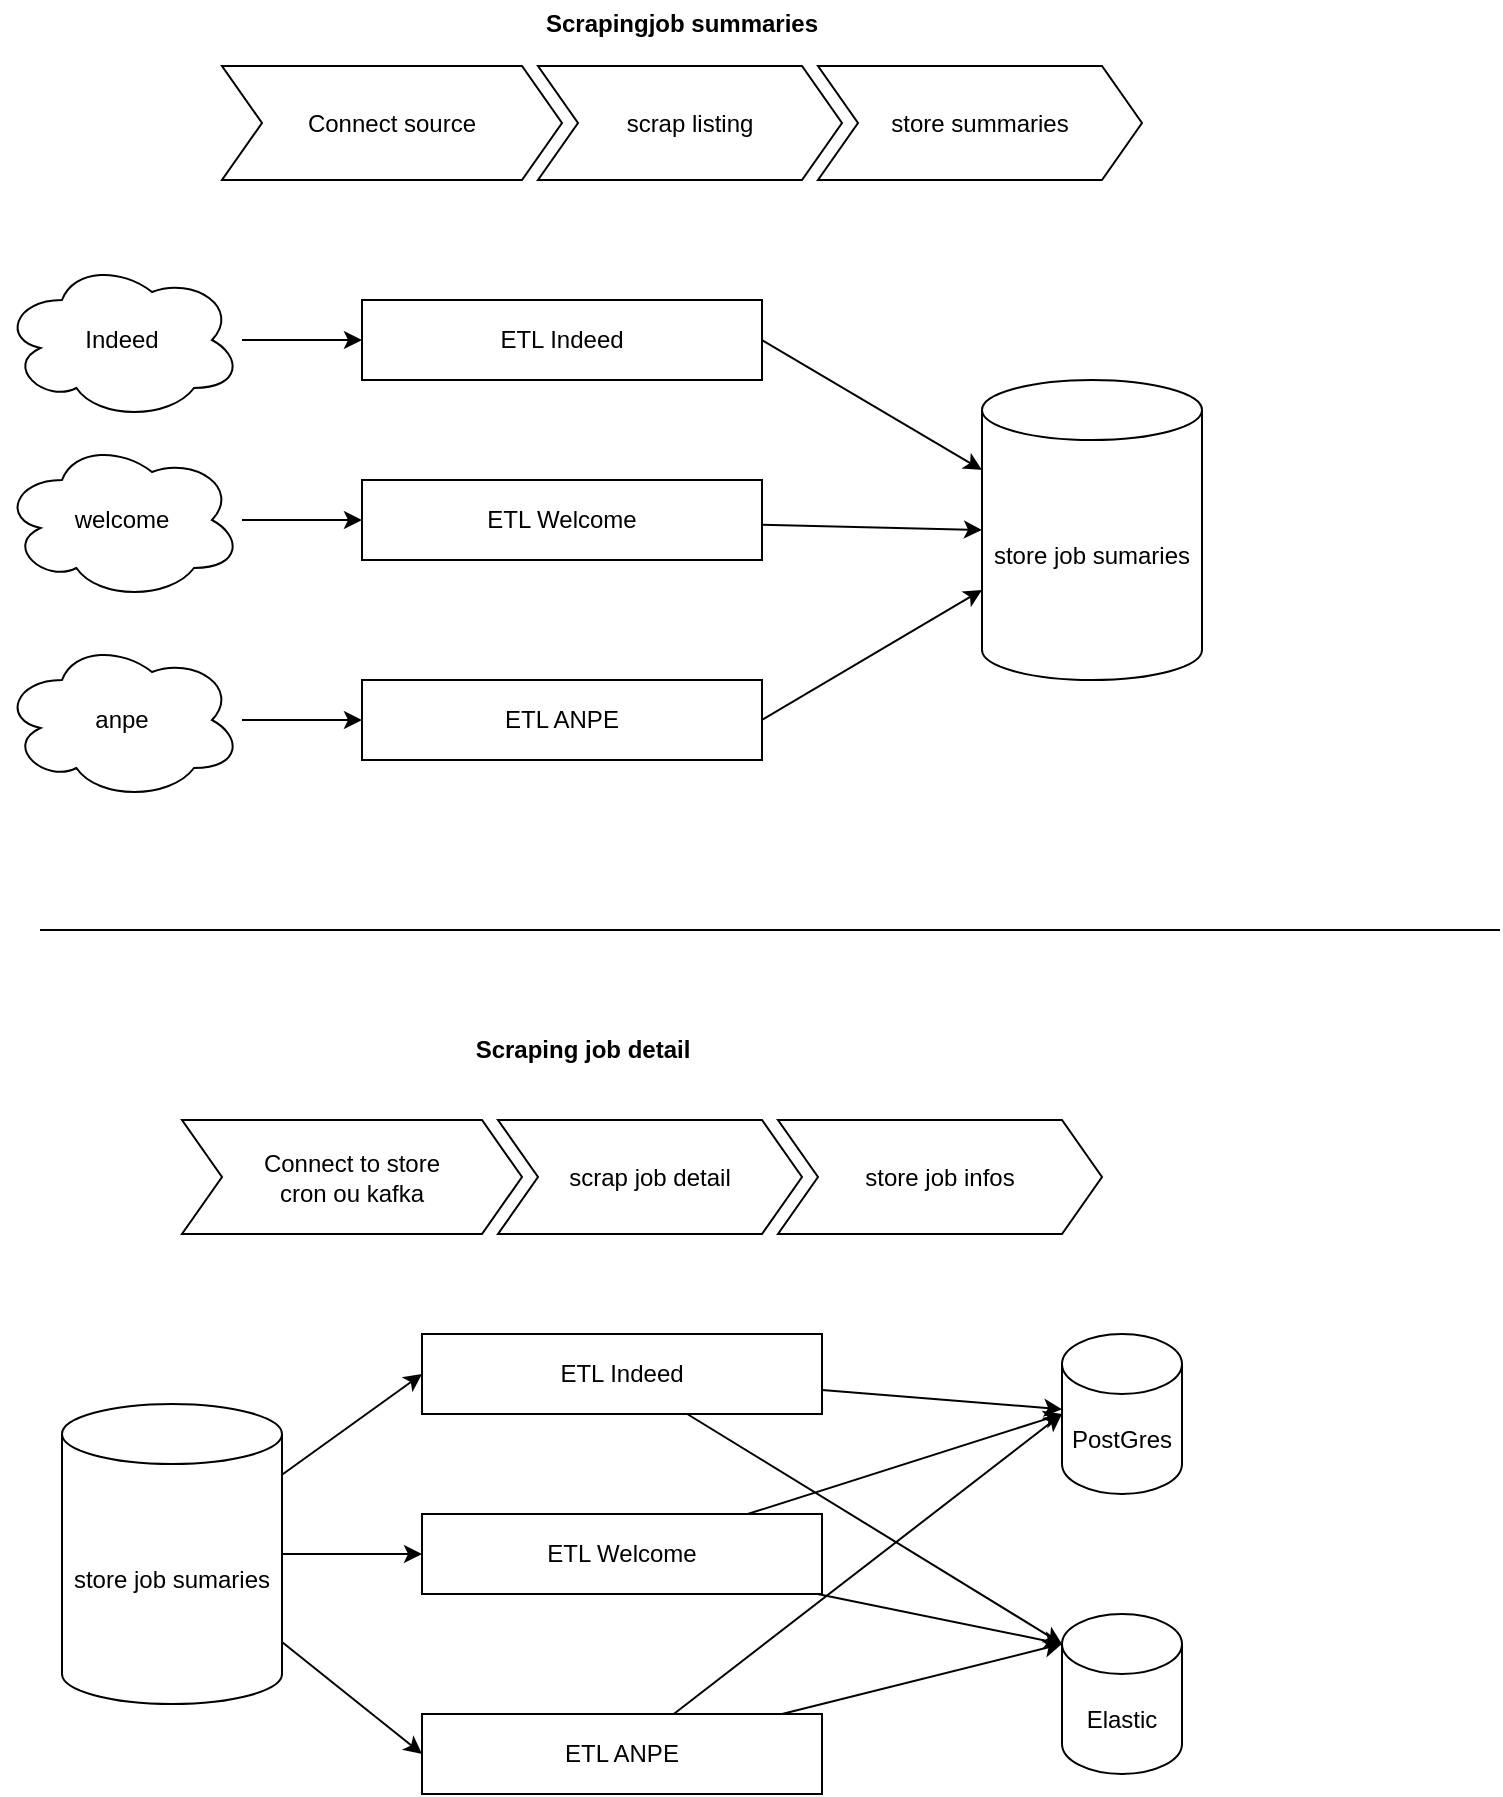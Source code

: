 <mxfile>
    <diagram id="1J889JMr4vJsDSJf-Om7" name="classique">
        <mxGraphModel dx="956" dy="537" grid="1" gridSize="10" guides="1" tooltips="1" connect="1" arrows="1" fold="1" page="1" pageScale="1" pageWidth="827" pageHeight="1169" math="0" shadow="0">
            <root>
                <mxCell id="0"/>
                <mxCell id="1" parent="0"/>
                <mxCell id="57" style="edgeStyle=none;html=1;" parent="1" source="4" target="2" edge="1">
                    <mxGeometry relative="1" as="geometry"/>
                </mxCell>
                <mxCell id="4" value="Indeed" style="ellipse;shape=cloud;whiteSpace=wrap;html=1;" parent="1" vertex="1">
                    <mxGeometry x="30" y="150" width="120" height="80" as="geometry"/>
                </mxCell>
                <mxCell id="58" style="edgeStyle=none;html=1;" parent="1" source="5" target="7" edge="1">
                    <mxGeometry relative="1" as="geometry"/>
                </mxCell>
                <mxCell id="5" value="welcome" style="ellipse;shape=cloud;whiteSpace=wrap;html=1;" parent="1" vertex="1">
                    <mxGeometry x="30" y="240" width="120" height="80" as="geometry"/>
                </mxCell>
                <mxCell id="59" style="edgeStyle=none;html=1;" parent="1" source="6" target="8" edge="1">
                    <mxGeometry relative="1" as="geometry"/>
                </mxCell>
                <mxCell id="6" value="anpe" style="ellipse;shape=cloud;whiteSpace=wrap;html=1;" parent="1" vertex="1">
                    <mxGeometry x="30" y="340" width="120" height="80" as="geometry"/>
                </mxCell>
                <mxCell id="17" style="edgeStyle=none;html=1;entryX=0;entryY=0.5;entryDx=0;entryDy=0;entryPerimeter=0;" parent="1" source="7" target="12" edge="1">
                    <mxGeometry relative="1" as="geometry"/>
                </mxCell>
                <mxCell id="7" value="ETL Welcome" style="rounded=0;whiteSpace=wrap;html=1;" parent="1" vertex="1">
                    <mxGeometry x="210" y="260" width="200" height="40" as="geometry"/>
                </mxCell>
                <mxCell id="20" style="edgeStyle=none;html=1;entryX=0;entryY=0;entryDx=0;entryDy=105;entryPerimeter=0;exitX=1;exitY=0.5;exitDx=0;exitDy=0;" parent="1" source="8" target="12" edge="1">
                    <mxGeometry relative="1" as="geometry"/>
                </mxCell>
                <mxCell id="8" value="ETL ANPE" style="rounded=0;whiteSpace=wrap;html=1;" parent="1" vertex="1">
                    <mxGeometry x="210" y="360" width="200" height="40" as="geometry"/>
                </mxCell>
                <mxCell id="16" style="edgeStyle=none;html=1;exitX=1;exitY=0.5;exitDx=0;exitDy=0;entryX=0;entryY=0;entryDx=0;entryDy=45;entryPerimeter=0;" parent="1" source="2" target="12" edge="1">
                    <mxGeometry relative="1" as="geometry"/>
                </mxCell>
                <mxCell id="2" value="ETL Indeed" style="rounded=0;whiteSpace=wrap;html=1;" parent="1" vertex="1">
                    <mxGeometry x="210" y="170" width="200" height="40" as="geometry"/>
                </mxCell>
                <mxCell id="12" value="store job sumaries" style="shape=cylinder3;whiteSpace=wrap;html=1;boundedLbl=1;backgroundOutline=1;size=15;" parent="1" vertex="1">
                    <mxGeometry x="520" y="210" width="110" height="150" as="geometry"/>
                </mxCell>
                <mxCell id="53" value="Scrapingjob summaries" style="swimlane;childLayout=stackLayout;horizontal=1;fillColor=none;horizontalStack=1;resizeParent=1;resizeParentMax=0;resizeLast=0;collapsible=0;strokeColor=none;stackBorder=10;stackSpacing=-12;resizable=1;align=center;points=[];whiteSpace=wrap;html=1;startSize=23;" parent="1" vertex="1">
                    <mxGeometry x="130" y="20" width="480" height="100" as="geometry"/>
                </mxCell>
                <mxCell id="54" value="Connect source" style="shape=step;perimeter=stepPerimeter;fixedSize=1;points=[];whiteSpace=wrap;html=1;" parent="53" vertex="1">
                    <mxGeometry x="10" y="33" width="170" height="57" as="geometry"/>
                </mxCell>
                <mxCell id="55" value="scrap listing" style="shape=step;perimeter=stepPerimeter;fixedSize=1;points=[];whiteSpace=wrap;html=1;" parent="53" vertex="1">
                    <mxGeometry x="168" y="33" width="152" height="57" as="geometry"/>
                </mxCell>
                <mxCell id="56" value="store summaries" style="shape=step;perimeter=stepPerimeter;fixedSize=1;points=[];whiteSpace=wrap;html=1;" parent="53" vertex="1">
                    <mxGeometry x="308" y="33" width="162" height="57" as="geometry"/>
                </mxCell>
                <mxCell id="66" style="edgeStyle=none;html=1;entryX=0;entryY=0.5;entryDx=0;entryDy=0;entryPerimeter=0;" parent="1" source="68" target="75" edge="1">
                    <mxGeometry relative="1" as="geometry"/>
                </mxCell>
                <mxCell id="67" style="edgeStyle=none;html=1;entryX=0;entryY=0;entryDx=0;entryDy=15;entryPerimeter=0;" parent="1" source="68" target="76" edge="1">
                    <mxGeometry relative="1" as="geometry"/>
                </mxCell>
                <mxCell id="68" value="ETL Welcome" style="rounded=0;whiteSpace=wrap;html=1;" parent="1" vertex="1">
                    <mxGeometry x="240" y="777" width="200" height="40" as="geometry"/>
                </mxCell>
                <mxCell id="69" style="edgeStyle=none;html=1;entryX=0;entryY=0;entryDx=0;entryDy=15;entryPerimeter=0;" parent="1" source="71" target="76" edge="1">
                    <mxGeometry relative="1" as="geometry"/>
                </mxCell>
                <mxCell id="70" style="edgeStyle=none;html=1;entryX=0;entryY=0.5;entryDx=0;entryDy=0;entryPerimeter=0;" parent="1" source="71" target="75" edge="1">
                    <mxGeometry relative="1" as="geometry"/>
                </mxCell>
                <mxCell id="71" value="ETL ANPE" style="rounded=0;whiteSpace=wrap;html=1;" parent="1" vertex="1">
                    <mxGeometry x="240" y="877" width="200" height="40" as="geometry"/>
                </mxCell>
                <mxCell id="72" style="edgeStyle=none;html=1;entryX=0;entryY=0;entryDx=0;entryDy=15;entryPerimeter=0;" parent="1" source="74" target="76" edge="1">
                    <mxGeometry relative="1" as="geometry"/>
                </mxCell>
                <mxCell id="73" style="edgeStyle=none;html=1;" parent="1" source="74" target="75" edge="1">
                    <mxGeometry relative="1" as="geometry"/>
                </mxCell>
                <mxCell id="74" value="ETL Indeed" style="rounded=0;whiteSpace=wrap;html=1;" parent="1" vertex="1">
                    <mxGeometry x="240" y="687" width="200" height="40" as="geometry"/>
                </mxCell>
                <mxCell id="75" value="PostGres" style="shape=cylinder3;whiteSpace=wrap;html=1;boundedLbl=1;backgroundOutline=1;size=15;" parent="1" vertex="1">
                    <mxGeometry x="560" y="687" width="60" height="80" as="geometry"/>
                </mxCell>
                <mxCell id="76" value="Elastic" style="shape=cylinder3;whiteSpace=wrap;html=1;boundedLbl=1;backgroundOutline=1;size=15;" parent="1" vertex="1">
                    <mxGeometry x="560" y="827" width="60" height="80" as="geometry"/>
                </mxCell>
                <mxCell id="77" value="Connect to store&lt;br&gt;cron ou kafka" style="shape=step;perimeter=stepPerimeter;fixedSize=1;points=[];whiteSpace=wrap;html=1;" parent="1" vertex="1">
                    <mxGeometry x="120" y="580" width="170" height="57" as="geometry"/>
                </mxCell>
                <mxCell id="78" value="scrap job detail" style="shape=step;perimeter=stepPerimeter;fixedSize=1;points=[];whiteSpace=wrap;html=1;" parent="1" vertex="1">
                    <mxGeometry x="278" y="580" width="152" height="57" as="geometry"/>
                </mxCell>
                <mxCell id="79" value="store job infos" style="shape=step;perimeter=stepPerimeter;fixedSize=1;points=[];whiteSpace=wrap;html=1;" parent="1" vertex="1">
                    <mxGeometry x="418" y="580" width="162" height="57" as="geometry"/>
                </mxCell>
                <mxCell id="82" style="edgeStyle=none;html=1;entryX=0;entryY=0.5;entryDx=0;entryDy=0;" parent="1" source="81" target="74" edge="1">
                    <mxGeometry relative="1" as="geometry"/>
                </mxCell>
                <mxCell id="84" style="edgeStyle=none;html=1;entryX=0;entryY=0.5;entryDx=0;entryDy=0;" parent="1" source="81" target="68" edge="1">
                    <mxGeometry relative="1" as="geometry"/>
                </mxCell>
                <mxCell id="85" style="edgeStyle=none;html=1;entryX=0;entryY=0.5;entryDx=0;entryDy=0;" parent="1" source="81" target="71" edge="1">
                    <mxGeometry relative="1" as="geometry"/>
                </mxCell>
                <mxCell id="81" value="store job sumaries" style="shape=cylinder3;whiteSpace=wrap;html=1;boundedLbl=1;backgroundOutline=1;size=15;" parent="1" vertex="1">
                    <mxGeometry x="60" y="722" width="110" height="150" as="geometry"/>
                </mxCell>
                <mxCell id="86" value="&lt;span style=&quot;font-weight: 700;&quot;&gt;Scraping job detail&lt;/span&gt;" style="text;html=1;align=center;verticalAlign=middle;resizable=0;points=[];autosize=1;strokeColor=none;fillColor=none;" parent="1" vertex="1">
                    <mxGeometry x="255" y="530" width="130" height="30" as="geometry"/>
                </mxCell>
                <mxCell id="87" value="" style="line;strokeWidth=1;html=1;" parent="1" vertex="1">
                    <mxGeometry x="49" y="480" width="730" height="10" as="geometry"/>
                </mxCell>
            </root>
        </mxGraphModel>
    </diagram>
    <diagram id="MHkIqEYAGEvzcYItXcqs" name="kafka sumaries">
        <mxGraphModel dx="1386" dy="779" grid="0" gridSize="10" guides="1" tooltips="1" connect="1" arrows="1" fold="1" page="1" pageScale="1" pageWidth="1169" pageHeight="827" math="0" shadow="0">
            <root>
                <mxCell id="0"/>
                <mxCell id="1" parent="0"/>
                <mxCell id="ITjffb_aSadeSVaNESgX-32" value="controleur" style="shape=umlLifeline;perimeter=lifelinePerimeter;whiteSpace=wrap;html=1;container=1;collapsible=0;recursiveResize=0;outlineConnect=0;strokeWidth=1;" parent="1" vertex="1">
                    <mxGeometry x="40" y="885" width="100" height="180" as="geometry"/>
                </mxCell>
                <mxCell id="ITjffb_aSadeSVaNESgX-52" value="send API&amp;nbsp;settings" style="html=1;verticalAlign=bottom;endArrow=block;" parent="ITjffb_aSadeSVaNESgX-32" target="ITjffb_aSadeSVaNESgX-45" edge="1">
                    <mxGeometry width="80" relative="1" as="geometry">
                        <mxPoint x="50" y="140" as="sourcePoint"/>
                        <mxPoint x="130" y="140" as="targetPoint"/>
                    </mxGeometry>
                </mxCell>
                <mxCell id="ITjffb_aSadeSVaNESgX-33" value="store source&lt;br&gt;definition" style="shape=umlLifeline;perimeter=lifelinePerimeter;whiteSpace=wrap;html=1;container=1;collapsible=0;recursiveResize=0;outlineConnect=0;lifelineDashed=0;strokeWidth=1;" parent="1" vertex="1">
                    <mxGeometry x="190" y="885" width="100" height="120" as="geometry"/>
                </mxCell>
                <mxCell id="ITjffb_aSadeSVaNESgX-40" value="" style="html=1;points=[];perimeter=orthogonalPerimeter;strokeWidth=1;" parent="ITjffb_aSadeSVaNESgX-33" vertex="1">
                    <mxGeometry x="45" y="67" width="10" height="43" as="geometry"/>
                </mxCell>
                <mxCell id="ITjffb_aSadeSVaNESgX-35" value="Source" style="shape=umlLifeline;perimeter=lifelinePerimeter;whiteSpace=wrap;html=1;container=1;collapsible=0;recursiveResize=0;outlineConnect=0;lifelineDashed=0;strokeWidth=1;" parent="1" vertex="1">
                    <mxGeometry x="730" y="885" width="100" height="450" as="geometry"/>
                </mxCell>
                <mxCell id="ITjffb_aSadeSVaNESgX-55" value="" style="html=1;points=[];perimeter=orthogonalPerimeter;dashed=1;strokeWidth=1;" parent="ITjffb_aSadeSVaNESgX-35" vertex="1">
                    <mxGeometry x="45" y="240" width="10" height="40" as="geometry"/>
                </mxCell>
                <mxCell id="ITjffb_aSadeSVaNESgX-58" value="" style="html=1;points=[];perimeter=orthogonalPerimeter;dashed=1;strokeWidth=1;" parent="ITjffb_aSadeSVaNESgX-35" vertex="1">
                    <mxGeometry x="45" y="380" width="10" height="40" as="geometry"/>
                </mxCell>
                <mxCell id="ITjffb_aSadeSVaNESgX-36" value="kafka" style="shape=umlLifeline;perimeter=lifelinePerimeter;whiteSpace=wrap;html=1;container=1;collapsible=0;recursiveResize=0;outlineConnect=0;lifelineDashed=0;strokeWidth=1;" parent="1" vertex="1">
                    <mxGeometry x="890" y="885" width="100" height="455" as="geometry"/>
                </mxCell>
                <mxCell id="ITjffb_aSadeSVaNESgX-41" value="get source definition" style="html=1;verticalAlign=bottom;endArrow=block;entryX=0;entryY=0;" parent="1" source="ITjffb_aSadeSVaNESgX-32" target="ITjffb_aSadeSVaNESgX-40" edge="1">
                    <mxGeometry relative="1" as="geometry">
                        <mxPoint x="160" y="965" as="sourcePoint"/>
                    </mxGeometry>
                </mxCell>
                <mxCell id="ITjffb_aSadeSVaNESgX-42" value="return settings" style="html=1;verticalAlign=bottom;endArrow=open;dashed=1;endSize=8;exitX=0;exitY=0.95;" parent="1" source="ITjffb_aSadeSVaNESgX-40" target="ITjffb_aSadeSVaNESgX-32" edge="1">
                    <mxGeometry relative="1" as="geometry">
                        <mxPoint x="160" y="1041" as="targetPoint"/>
                    </mxGeometry>
                </mxCell>
                <mxCell id="ITjffb_aSadeSVaNESgX-45" value="ETL API" style="shape=umlLifeline;perimeter=lifelinePerimeter;whiteSpace=wrap;html=1;container=1;collapsible=0;recursiveResize=0;outlineConnect=0;dashed=1;strokeWidth=1;" parent="1" vertex="1">
                    <mxGeometry x="330" y="885" width="100" height="330" as="geometry"/>
                </mxCell>
                <mxCell id="ITjffb_aSadeSVaNESgX-47" value="ETL WEB" style="shape=umlLifeline;perimeter=lifelinePerimeter;whiteSpace=wrap;html=1;container=1;collapsible=0;recursiveResize=0;outlineConnect=0;dashed=1;strokeWidth=1;" parent="1" vertex="1">
                    <mxGeometry x="460" y="885" width="100" height="450" as="geometry"/>
                </mxCell>
                <mxCell id="ITjffb_aSadeSVaNESgX-54" value="send WEB settings" style="html=1;verticalAlign=bottom;endArrow=block;" parent="1" target="ITjffb_aSadeSVaNESgX-47" edge="1">
                    <mxGeometry width="80" relative="1" as="geometry">
                        <mxPoint x="90" y="1065" as="sourcePoint"/>
                        <mxPoint x="379.5" y="1065" as="targetPoint"/>
                    </mxGeometry>
                </mxCell>
                <mxCell id="ITjffb_aSadeSVaNESgX-56" value="scrap" style="html=1;verticalAlign=bottom;endArrow=block;entryX=0;entryY=0;" parent="1" source="ITjffb_aSadeSVaNESgX-45" target="ITjffb_aSadeSVaNESgX-55" edge="1">
                    <mxGeometry relative="1" as="geometry">
                        <mxPoint x="705" y="1085" as="sourcePoint"/>
                    </mxGeometry>
                </mxCell>
                <mxCell id="ITjffb_aSadeSVaNESgX-57" value="return summaries" style="html=1;verticalAlign=bottom;endArrow=open;dashed=1;endSize=8;exitX=0;exitY=0.95;" parent="1" source="ITjffb_aSadeSVaNESgX-55" target="ITjffb_aSadeSVaNESgX-45" edge="1">
                    <mxGeometry relative="1" as="geometry">
                        <mxPoint x="705" y="1161" as="targetPoint"/>
                    </mxGeometry>
                </mxCell>
                <mxCell id="ITjffb_aSadeSVaNESgX-59" value="scrap" style="html=1;verticalAlign=bottom;endArrow=block;entryX=0;entryY=0;" parent="1" source="ITjffb_aSadeSVaNESgX-47" target="ITjffb_aSadeSVaNESgX-58" edge="1">
                    <mxGeometry x="-0.018" relative="1" as="geometry">
                        <mxPoint x="705" y="1215" as="sourcePoint"/>
                        <mxPoint as="offset"/>
                    </mxGeometry>
                </mxCell>
                <mxCell id="ITjffb_aSadeSVaNESgX-60" value="return summaries" style="html=1;verticalAlign=bottom;endArrow=open;dashed=1;endSize=8;exitX=0;exitY=0.95;" parent="1" source="ITjffb_aSadeSVaNESgX-58" target="ITjffb_aSadeSVaNESgX-47" edge="1">
                    <mxGeometry relative="1" as="geometry">
                        <mxPoint x="705" y="1291" as="targetPoint"/>
                    </mxGeometry>
                </mxCell>
                <mxCell id="ITjffb_aSadeSVaNESgX-62" value="publish job sumaries infos" style="html=1;verticalAlign=bottom;endArrow=block;" parent="1" source="ITjffb_aSadeSVaNESgX-47" target="ITjffb_aSadeSVaNESgX-36" edge="1">
                    <mxGeometry width="80" relative="1" as="geometry">
                        <mxPoint x="520" y="1415" as="sourcePoint"/>
                        <mxPoint x="939.5" y="1415.0" as="targetPoint"/>
                        <Array as="points">
                            <mxPoint x="730" y="1335"/>
                        </Array>
                    </mxGeometry>
                </mxCell>
                <mxCell id="ITjffb_aSadeSVaNESgX-61" value="publish job sumaries infos" style="html=1;verticalAlign=bottom;endArrow=block;" parent="1" source="ITjffb_aSadeSVaNESgX-45" target="ITjffb_aSadeSVaNESgX-36" edge="1">
                    <mxGeometry x="0.002" width="80" relative="1" as="geometry">
                        <mxPoint x="380" y="1375" as="sourcePoint"/>
                        <mxPoint x="460" y="1375" as="targetPoint"/>
                        <Array as="points">
                            <mxPoint x="650" y="1215"/>
                        </Array>
                        <mxPoint as="offset"/>
                    </mxGeometry>
                </mxCell>
                <mxCell id="ITjffb_aSadeSVaNESgX-77" value="Pool" style="swimlane;childLayout=stackLayout;resizeParent=1;resizeParentMax=0;horizontal=1;startSize=20;horizontalStack=0;html=1;dashed=1;strokeWidth=1;" parent="1" vertex="1">
                    <mxGeometry x="10" y="30" width="1130" height="595" as="geometry"/>
                </mxCell>
                <mxCell id="ITjffb_aSadeSVaNESgX-78" value="Extraction source definition" style="swimlane;startSize=20;horizontal=0;html=1;dashed=1;strokeWidth=1;" parent="ITjffb_aSadeSVaNESgX-77" vertex="1">
                    <mxGeometry y="20" width="1130" height="170" as="geometry"/>
                </mxCell>
                <mxCell id="ITjffb_aSadeSVaNESgX-10" value="Extract all source settings" style="rounded=0;whiteSpace=wrap;html=1;" parent="ITjffb_aSadeSVaNESgX-78" vertex="1">
                    <mxGeometry x="160" y="65" width="130" height="40" as="geometry"/>
                </mxCell>
                <mxCell id="ITjffb_aSadeSVaNESgX-24" value="definition source&lt;br&gt;API&lt;br&gt;WEB" style="shape=datastore;whiteSpace=wrap;html=1;strokeWidth=1;" parent="ITjffb_aSadeSVaNESgX-78" vertex="1">
                    <mxGeometry x="30" y="25" width="100" height="120" as="geometry"/>
                </mxCell>
                <mxCell id="ITjffb_aSadeSVaNESgX-25" style="edgeStyle=none;html=1;entryX=1;entryY=0.5;entryDx=0;entryDy=0;" parent="ITjffb_aSadeSVaNESgX-78" source="ITjffb_aSadeSVaNESgX-10" target="ITjffb_aSadeSVaNESgX-24" edge="1">
                    <mxGeometry relative="1" as="geometry">
                        <mxPoint x="160" y="80" as="targetPoint"/>
                    </mxGeometry>
                </mxCell>
                <mxCell id="ITjffb_aSadeSVaNESgX-26" value="ETL API" style="rounded=0;whiteSpace=wrap;html=1;" parent="ITjffb_aSadeSVaNESgX-78" vertex="1">
                    <mxGeometry x="480" y="25" width="130" height="40" as="geometry"/>
                </mxCell>
                <mxCell id="ITjffb_aSadeSVaNESgX-29" style="edgeStyle=none;html=1;entryX=0;entryY=0.5;entryDx=0;entryDy=0;" parent="ITjffb_aSadeSVaNESgX-78" source="ITjffb_aSadeSVaNESgX-10" target="ITjffb_aSadeSVaNESgX-26" edge="1">
                    <mxGeometry relative="1" as="geometry"/>
                </mxCell>
                <mxCell id="ITjffb_aSadeSVaNESgX-28" value="ETL WEB" style="rounded=0;whiteSpace=wrap;html=1;" parent="ITjffb_aSadeSVaNESgX-78" vertex="1">
                    <mxGeometry x="480" y="95" width="130" height="40" as="geometry"/>
                </mxCell>
                <mxCell id="ITjffb_aSadeSVaNESgX-31" style="edgeStyle=none;html=1;entryX=0;entryY=0.5;entryDx=0;entryDy=0;" parent="ITjffb_aSadeSVaNESgX-78" source="ITjffb_aSadeSVaNESgX-10" target="ITjffb_aSadeSVaNESgX-28" edge="1">
                    <mxGeometry relative="1" as="geometry"/>
                </mxCell>
                <mxCell id="ITjffb_aSadeSVaNESgX-64" value="send API settings" style="text;html=1;align=center;verticalAlign=middle;resizable=0;points=[];autosize=1;strokeColor=none;fillColor=none;" parent="ITjffb_aSadeSVaNESgX-78" vertex="1">
                    <mxGeometry x="300" y="30" width="120" height="30" as="geometry"/>
                </mxCell>
                <mxCell id="ITjffb_aSadeSVaNESgX-65" value="send WEB settings" style="text;html=1;align=center;verticalAlign=middle;resizable=0;points=[];autosize=1;strokeColor=none;fillColor=none;" parent="ITjffb_aSadeSVaNESgX-78" vertex="1">
                    <mxGeometry x="300" y="105" width="120" height="30" as="geometry"/>
                </mxCell>
                <mxCell id="ITjffb_aSadeSVaNESgX-82" style="swimlane;startSize=20;horizontal=0;html=1;dashed=1;strokeWidth=1;" parent="ITjffb_aSadeSVaNESgX-77" vertex="1">
                    <mxGeometry y="190" width="1130" height="205" as="geometry"/>
                </mxCell>
                <mxCell id="ITjffb_aSadeSVaNESgX-19" value="" style="shape=cube;whiteSpace=wrap;html=1;boundedLbl=1;backgroundOutline=1;darkOpacity=0.05;darkOpacity2=0.1;strokeWidth=1;" parent="ITjffb_aSadeSVaNESgX-82" vertex="1">
                    <mxGeometry x="555" y="40" width="270" height="150" as="geometry"/>
                </mxCell>
                <mxCell id="ITjffb_aSadeSVaNESgX-20" value="queue" style="rounded=0;whiteSpace=wrap;html=1;strokeWidth=1;" parent="ITjffb_aSadeSVaNESgX-82" vertex="1">
                    <mxGeometry x="585" y="70" width="230" height="30" as="geometry"/>
                </mxCell>
                <mxCell id="ITjffb_aSadeSVaNESgX-21" value="queue" style="rounded=0;whiteSpace=wrap;html=1;strokeWidth=1;" parent="ITjffb_aSadeSVaNESgX-82" vertex="1">
                    <mxGeometry x="585" y="110" width="230" height="30" as="geometry"/>
                </mxCell>
                <mxCell id="ITjffb_aSadeSVaNESgX-22" value="queue" style="rounded=0;whiteSpace=wrap;html=1;strokeWidth=1;" parent="ITjffb_aSadeSVaNESgX-82" vertex="1">
                    <mxGeometry x="585" y="150" width="230" height="30" as="geometry"/>
                </mxCell>
                <mxCell id="ITjffb_aSadeSVaNESgX-72" style="edgeStyle=none;html=1;exitX=1;exitY=0.5;exitDx=0;exitDy=0;entryX=0;entryY=0.733;entryDx=0;entryDy=0;entryPerimeter=0;startArrow=none;startFill=0;" parent="ITjffb_aSadeSVaNESgX-82" source="ITjffb_aSadeSVaNESgX-67" target="ITjffb_aSadeSVaNESgX-19" edge="1">
                    <mxGeometry relative="1" as="geometry"/>
                </mxCell>
                <mxCell id="ITjffb_aSadeSVaNESgX-67" value="ETL WEB" style="rounded=0;whiteSpace=wrap;html=1;" parent="ITjffb_aSadeSVaNESgX-82" vertex="1">
                    <mxGeometry x="205" y="130" width="130" height="40" as="geometry"/>
                </mxCell>
                <mxCell id="ITjffb_aSadeSVaNESgX-71" style="edgeStyle=none;html=1;exitX=1;exitY=0.5;exitDx=0;exitDy=0;entryX=0.007;entryY=0.207;entryDx=0;entryDy=0;entryPerimeter=0;startArrow=none;startFill=0;" parent="ITjffb_aSadeSVaNESgX-82" source="ITjffb_aSadeSVaNESgX-68" target="ITjffb_aSadeSVaNESgX-19" edge="1">
                    <mxGeometry relative="1" as="geometry"/>
                </mxCell>
                <mxCell id="ITjffb_aSadeSVaNESgX-68" value="ETL API" style="rounded=0;whiteSpace=wrap;html=1;" parent="ITjffb_aSadeSVaNESgX-82" vertex="1">
                    <mxGeometry x="205" y="50" width="130" height="40" as="geometry"/>
                </mxCell>
                <mxCell id="ITjffb_aSadeSVaNESgX-73" value="&lt;span style=&quot;font-size: 11px; background-color: rgb(24, 20, 29);&quot;&gt;publish job sumaries infos&lt;/span&gt;" style="text;html=1;align=center;verticalAlign=middle;resizable=0;points=[];autosize=1;strokeColor=none;fillColor=none;" parent="ITjffb_aSadeSVaNESgX-82" vertex="1">
                    <mxGeometry x="373" y="42" width="145" height="26" as="geometry"/>
                </mxCell>
                <mxCell id="ITjffb_aSadeSVaNESgX-74" value="&lt;span style=&quot;color: rgb(240, 240, 240); font-family: Helvetica; font-size: 11px; font-style: normal; font-variant-ligatures: normal; font-variant-caps: normal; font-weight: 400; letter-spacing: normal; orphans: 2; text-align: center; text-indent: 0px; text-transform: none; widows: 2; word-spacing: 0px; -webkit-text-stroke-width: 0px; background-color: rgb(24, 20, 29); text-decoration-thickness: initial; text-decoration-style: initial; text-decoration-color: initial; float: none; display: inline !important;&quot;&gt;publish job sumaries infos&lt;/span&gt;" style="text;whiteSpace=wrap;html=1;" parent="ITjffb_aSadeSVaNESgX-82" vertex="1">
                    <mxGeometry x="375" y="120" width="170" height="40" as="geometry"/>
                </mxCell>
                <mxCell id="ITjffb_aSadeSVaNESgX-6" value="WEB sumary" style="ellipse;shape=cloud;whiteSpace=wrap;html=1;" parent="ITjffb_aSadeSVaNESgX-82" vertex="1">
                    <mxGeometry x="20" y="110" width="120" height="80" as="geometry"/>
                </mxCell>
                <mxCell id="ITjffb_aSadeSVaNESgX-70" value="" style="edgeStyle=none;html=1;startArrow=none;startFill=0;exitX=0.875;exitY=0.5;exitDx=0;exitDy=0;exitPerimeter=0;" parent="ITjffb_aSadeSVaNESgX-82" source="ITjffb_aSadeSVaNESgX-6" target="ITjffb_aSadeSVaNESgX-67" edge="1">
                    <mxGeometry relative="1" as="geometry">
                        <mxPoint x="140" y="150" as="sourcePoint"/>
                    </mxGeometry>
                </mxCell>
                <mxCell id="ITjffb_aSadeSVaNESgX-66" value="API sumary" style="ellipse;shape=cloud;whiteSpace=wrap;html=1;" parent="ITjffb_aSadeSVaNESgX-82" vertex="1">
                    <mxGeometry x="20" y="30" width="120" height="80" as="geometry"/>
                </mxCell>
                <mxCell id="ITjffb_aSadeSVaNESgX-69" value="" style="edgeStyle=none;html=1;startArrow=none;startFill=0;exitX=0.875;exitY=0.5;exitDx=0;exitDy=0;exitPerimeter=0;" parent="ITjffb_aSadeSVaNESgX-82" source="ITjffb_aSadeSVaNESgX-66" target="ITjffb_aSadeSVaNESgX-68" edge="1">
                    <mxGeometry relative="1" as="geometry">
                        <mxPoint x="140" y="70" as="sourcePoint"/>
                    </mxGeometry>
                </mxCell>
                <mxCell id="ITjffb_aSadeSVaNESgX-83" style="swimlane;startSize=20;horizontal=0;html=1;dashed=1;strokeWidth=1;" parent="ITjffb_aSadeSVaNESgX-77" vertex="1">
                    <mxGeometry y="395" width="1130" height="200" as="geometry"/>
                </mxCell>
                <mxCell id="ITjffb_aSadeSVaNESgX-109" value="ETL API" style="rounded=0;whiteSpace=wrap;html=1;" parent="ITjffb_aSadeSVaNESgX-83" vertex="1">
                    <mxGeometry x="383" y="44" width="130" height="40" as="geometry"/>
                </mxCell>
                <mxCell id="ITjffb_aSadeSVaNESgX-111" value="ETL WEB" style="rounded=0;whiteSpace=wrap;html=1;" parent="ITjffb_aSadeSVaNESgX-83" vertex="1">
                    <mxGeometry x="380" y="133" width="130" height="40" as="geometry"/>
                </mxCell>
                <mxCell id="ITjffb_aSadeSVaNESgX-114" style="edgeStyle=none;html=1;dashed=1;dashPattern=1 1;startArrow=none;startFill=0;" parent="ITjffb_aSadeSVaNESgX-83" source="ITjffb_aSadeSVaNESgX-86" target="ITjffb_aSadeSVaNESgX-109" edge="1">
                    <mxGeometry relative="1" as="geometry"/>
                </mxCell>
                <mxCell id="ITjffb_aSadeSVaNESgX-115" style="edgeStyle=none;html=1;entryX=0;entryY=0.25;entryDx=0;entryDy=0;dashed=1;dashPattern=1 1;startArrow=none;startFill=0;" parent="ITjffb_aSadeSVaNESgX-83" source="ITjffb_aSadeSVaNESgX-88" target="ITjffb_aSadeSVaNESgX-111" edge="1">
                    <mxGeometry relative="1" as="geometry"/>
                </mxCell>
                <mxCell id="ITjffb_aSadeSVaNESgX-117" style="edgeStyle=none;html=1;entryX=1;entryY=0.5;entryDx=0;entryDy=0;dashed=1;dashPattern=1 1;startArrow=none;startFill=0;exitX=0.117;exitY=0.5;exitDx=0;exitDy=0;exitPerimeter=0;" parent="ITjffb_aSadeSVaNESgX-83" source="ITjffb_aSadeSVaNESgX-116" target="ITjffb_aSadeSVaNESgX-109" edge="1">
                    <mxGeometry relative="1" as="geometry"/>
                </mxCell>
                <mxCell id="ITjffb_aSadeSVaNESgX-116" value="API detail" style="ellipse;shape=cloud;whiteSpace=wrap;html=1;" parent="ITjffb_aSadeSVaNESgX-83" vertex="1">
                    <mxGeometry x="589" y="24" width="120" height="80" as="geometry"/>
                </mxCell>
                <mxCell id="ITjffb_aSadeSVaNESgX-131" style="edgeStyle=none;html=1;entryX=1;entryY=0.5;entryDx=0;entryDy=0;dashed=1;dashPattern=1 1;startArrow=none;startFill=0;exitX=0.067;exitY=0.5;exitDx=0;exitDy=0;exitPerimeter=0;" parent="ITjffb_aSadeSVaNESgX-83" source="ITjffb_aSadeSVaNESgX-130" target="ITjffb_aSadeSVaNESgX-111" edge="1">
                    <mxGeometry relative="1" as="geometry"/>
                </mxCell>
                <mxCell id="ITjffb_aSadeSVaNESgX-130" value="WEB detail" style="ellipse;shape=cloud;whiteSpace=wrap;html=1;" parent="ITjffb_aSadeSVaNESgX-83" vertex="1">
                    <mxGeometry x="589" y="113" width="120" height="80" as="geometry"/>
                </mxCell>
                <mxCell id="ITjffb_aSadeSVaNESgX-89" value="" style="group" parent="ITjffb_aSadeSVaNESgX-83" vertex="1" connectable="0">
                    <mxGeometry x="44" y="19" width="270" height="150" as="geometry"/>
                </mxCell>
                <mxCell id="ITjffb_aSadeSVaNESgX-85" value="" style="shape=cube;whiteSpace=wrap;html=1;boundedLbl=1;backgroundOutline=1;darkOpacity=0.05;darkOpacity2=0.1;strokeWidth=1;" parent="ITjffb_aSadeSVaNESgX-89" vertex="1">
                    <mxGeometry width="270" height="150" as="geometry"/>
                </mxCell>
                <mxCell id="ITjffb_aSadeSVaNESgX-86" value="queue" style="rounded=0;whiteSpace=wrap;html=1;strokeWidth=1;" parent="ITjffb_aSadeSVaNESgX-89" vertex="1">
                    <mxGeometry x="30" y="30" width="230" height="30" as="geometry"/>
                </mxCell>
                <mxCell id="ITjffb_aSadeSVaNESgX-87" value="queue" style="rounded=0;whiteSpace=wrap;html=1;strokeWidth=1;" parent="ITjffb_aSadeSVaNESgX-89" vertex="1">
                    <mxGeometry x="30" y="70" width="230" height="30" as="geometry"/>
                </mxCell>
                <mxCell id="ITjffb_aSadeSVaNESgX-88" value="queue" style="rounded=0;whiteSpace=wrap;html=1;strokeWidth=1;" parent="ITjffb_aSadeSVaNESgX-89" vertex="1">
                    <mxGeometry x="30" y="110" width="230" height="30" as="geometry"/>
                </mxCell>
            </root>
        </mxGraphModel>
    </diagram>
</mxfile>